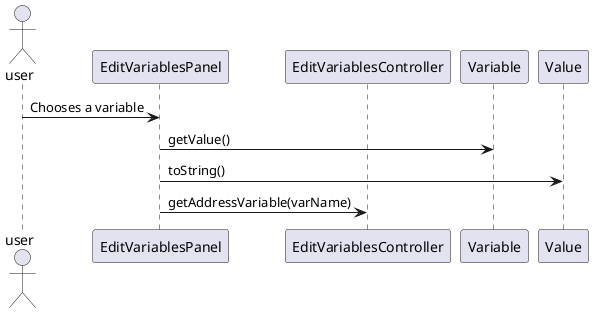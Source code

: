 @startuml doc-files/macros02_03_sequence_diagram_design_getValueandCellsfromVar.png

    actor user

    participant "EditVariablesPanel" as editvariablespanel
    participant "EditVariablesController" as controller
    participant "Variable" as variable
    participant "Value" as value

    user -> editvariablespanel: Chooses a variable

    editvariablespanel -> variable: getValue()
    editvariablespanel -> value: toString()

    editvariablespanel -> controller: getAddressVariable(varName)
    

@enduml